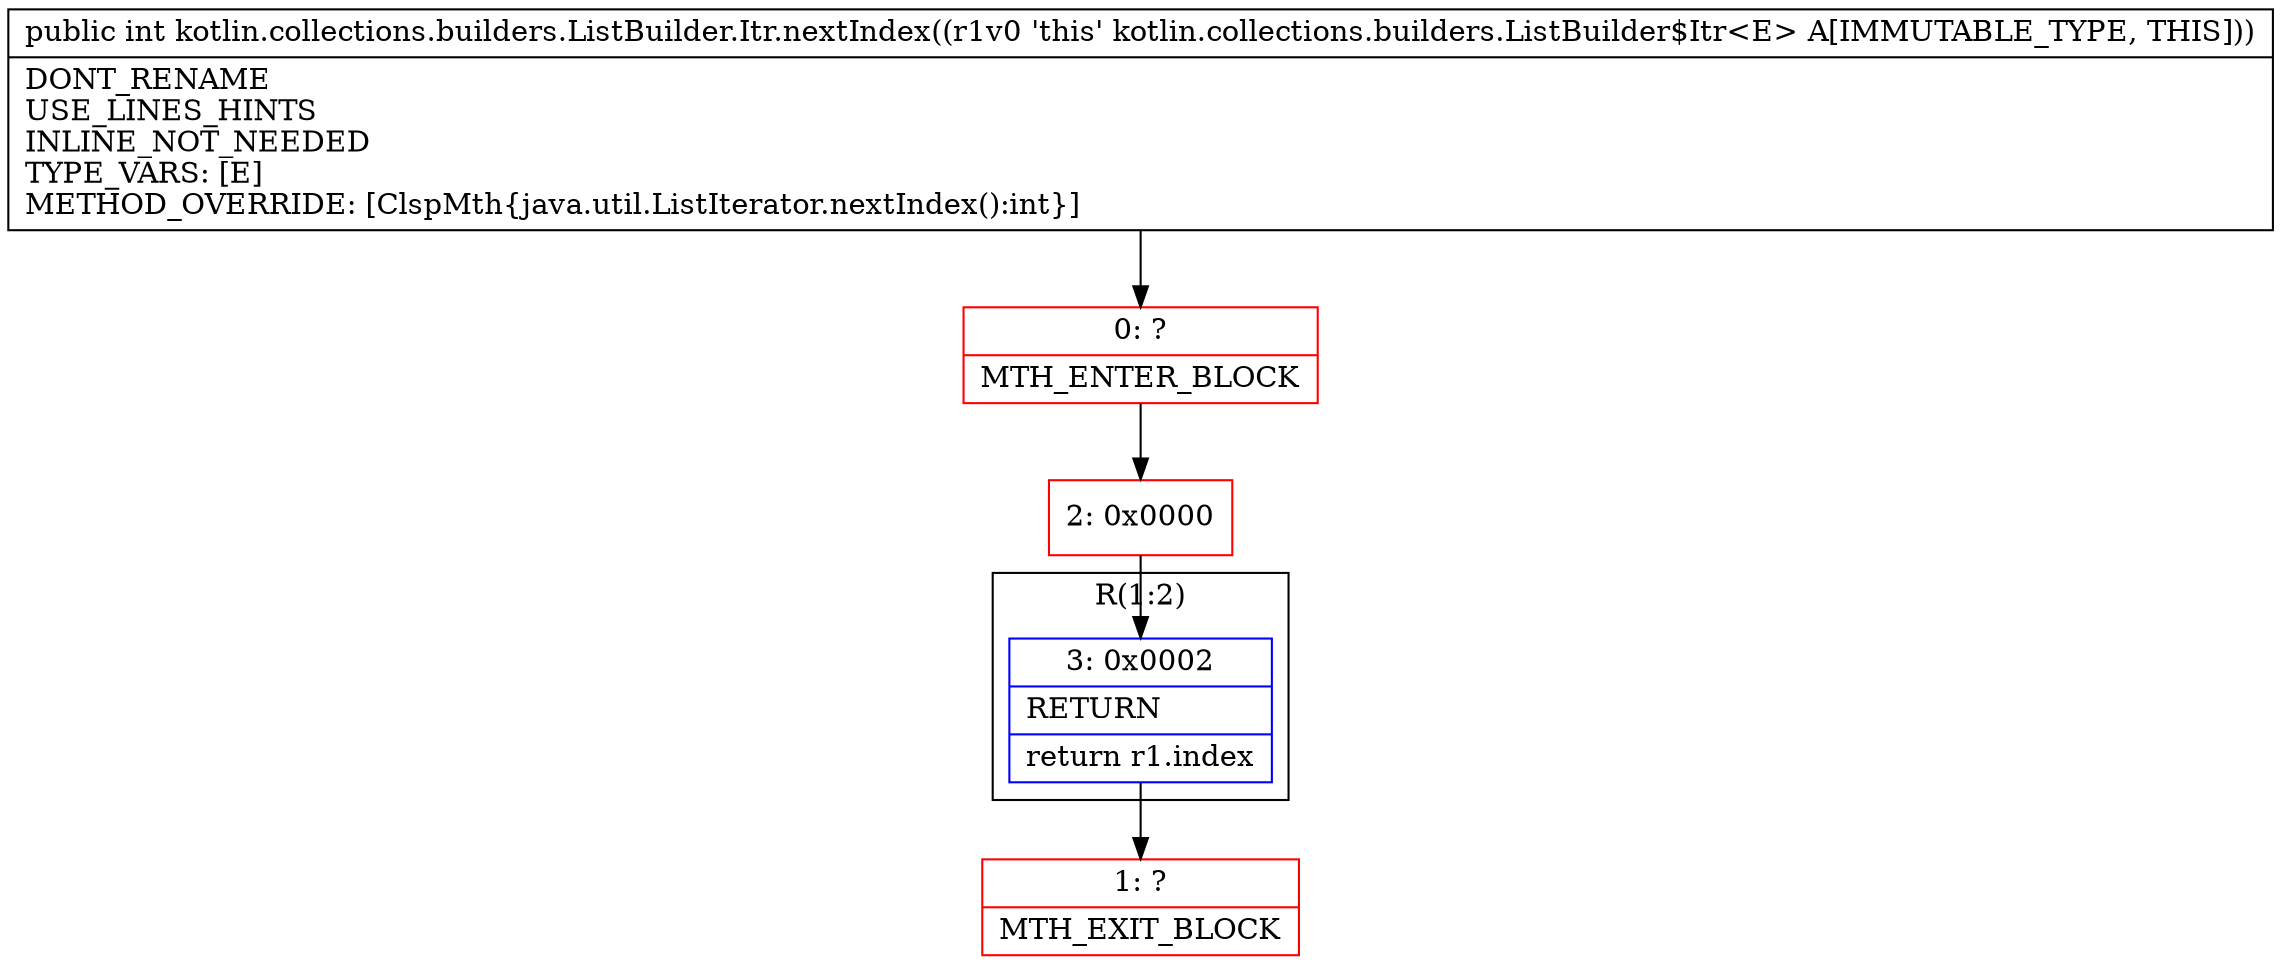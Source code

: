 digraph "CFG forkotlin.collections.builders.ListBuilder.Itr.nextIndex()I" {
subgraph cluster_Region_655536335 {
label = "R(1:2)";
node [shape=record,color=blue];
Node_3 [shape=record,label="{3\:\ 0x0002|RETURN\l|return r1.index\l}"];
}
Node_0 [shape=record,color=red,label="{0\:\ ?|MTH_ENTER_BLOCK\l}"];
Node_2 [shape=record,color=red,label="{2\:\ 0x0000}"];
Node_1 [shape=record,color=red,label="{1\:\ ?|MTH_EXIT_BLOCK\l}"];
MethodNode[shape=record,label="{public int kotlin.collections.builders.ListBuilder.Itr.nextIndex((r1v0 'this' kotlin.collections.builders.ListBuilder$Itr\<E\> A[IMMUTABLE_TYPE, THIS]))  | DONT_RENAME\lUSE_LINES_HINTS\lINLINE_NOT_NEEDED\lTYPE_VARS: [E]\lMETHOD_OVERRIDE: [ClspMth\{java.util.ListIterator.nextIndex():int\}]\l}"];
MethodNode -> Node_0;Node_3 -> Node_1;
Node_0 -> Node_2;
Node_2 -> Node_3;
}

